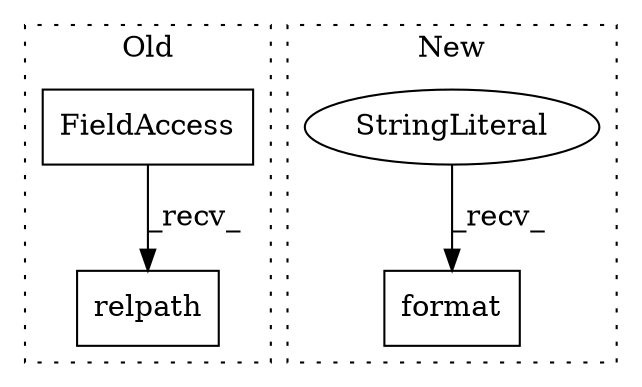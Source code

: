 digraph G {
subgraph cluster0 {
1 [label="relpath" a="32" s="857,900" l="8,1" shape="box"];
3 [label="FieldAccess" a="22" s="849" l="7" shape="box"];
label = "Old";
style="dotted";
}
subgraph cluster1 {
2 [label="format" a="32" s="1216,1238" l="7,1" shape="box"];
4 [label="StringLiteral" a="45" s="1200" l="15" shape="ellipse"];
label = "New";
style="dotted";
}
3 -> 1 [label="_recv_"];
4 -> 2 [label="_recv_"];
}
